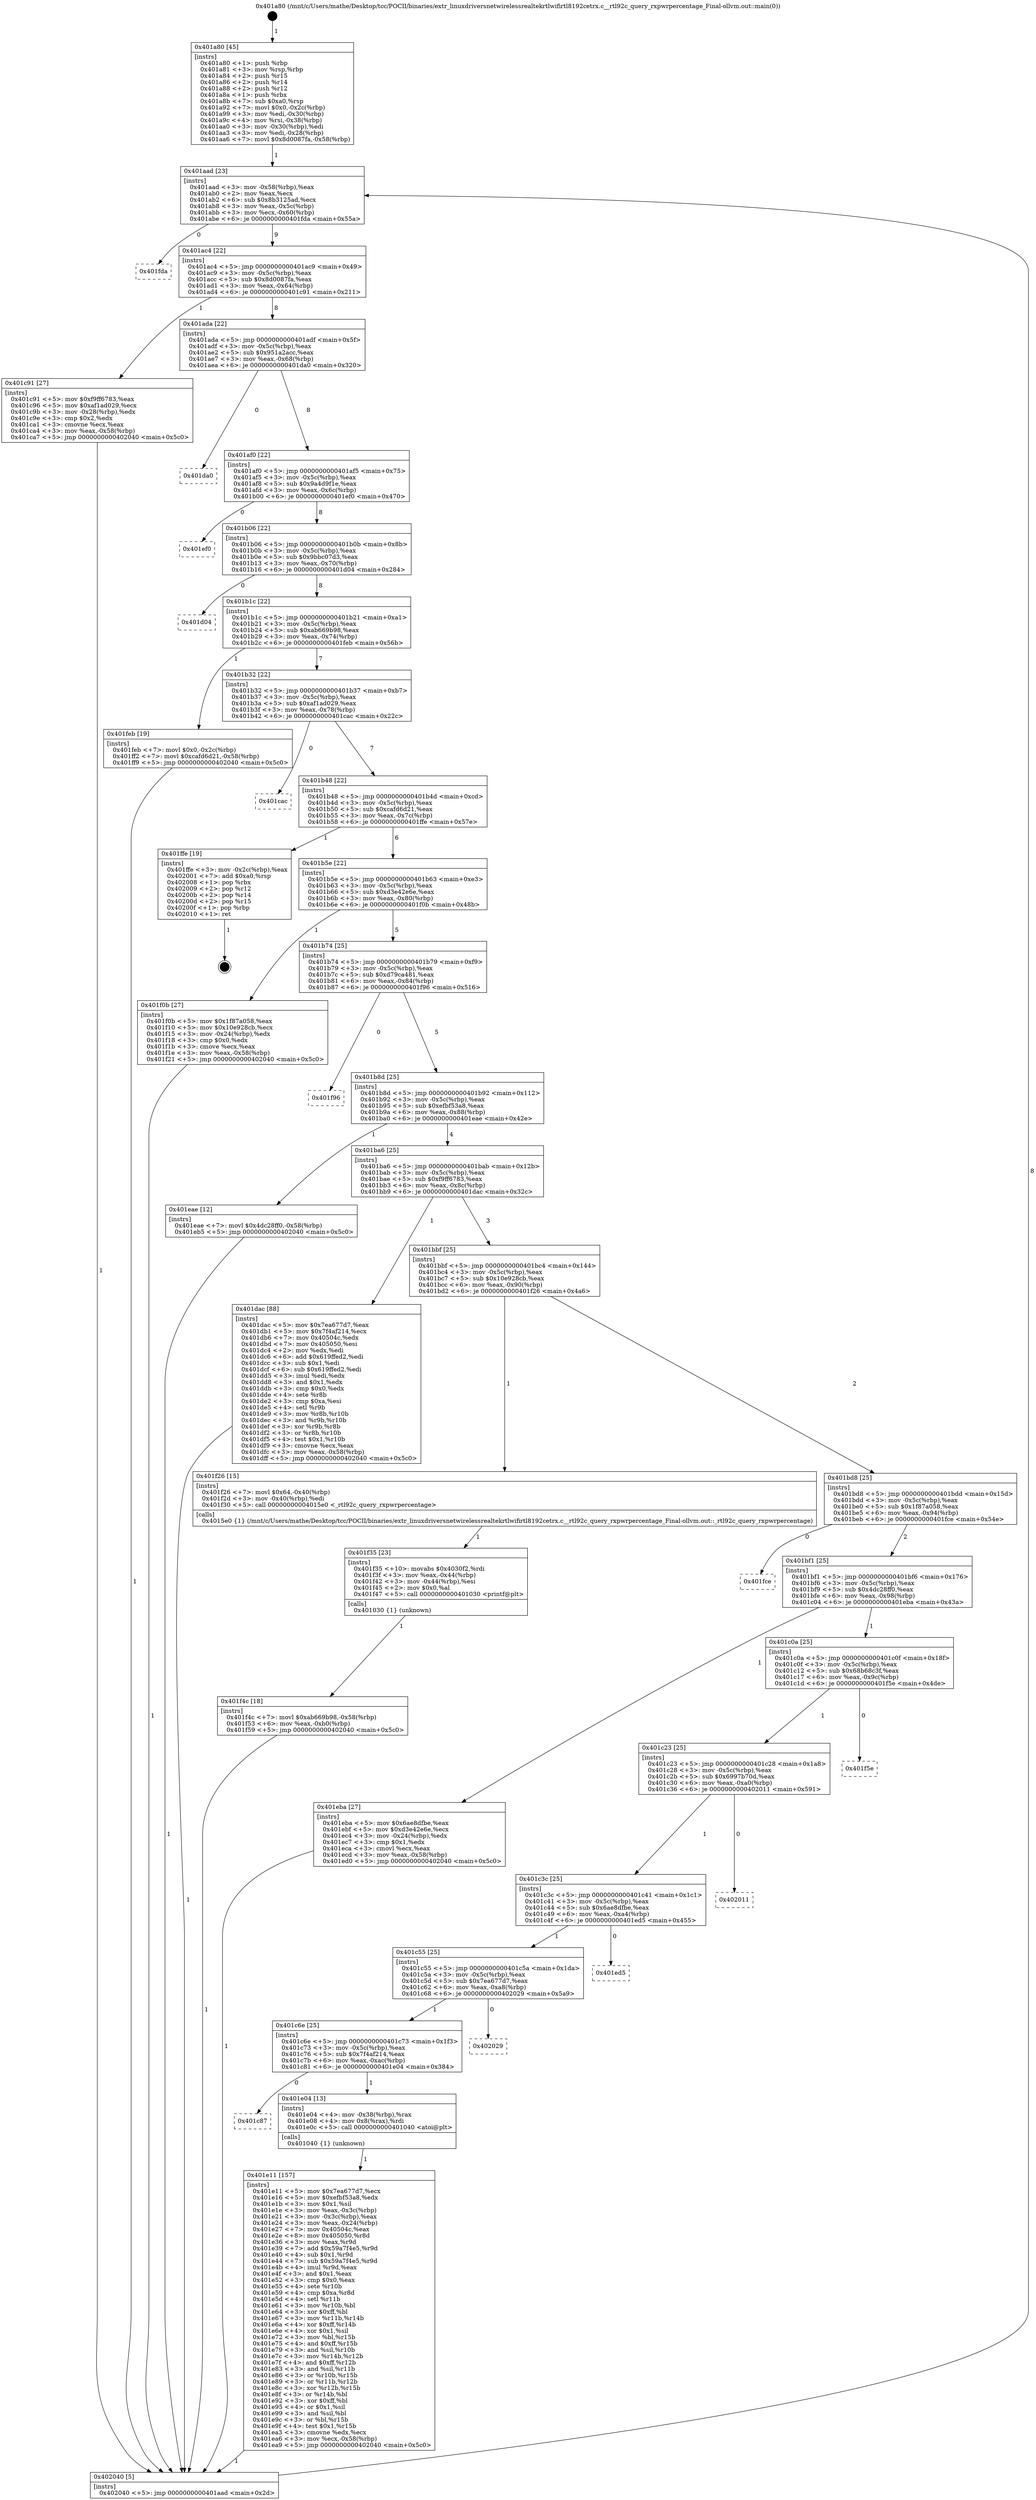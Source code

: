 digraph "0x401a80" {
  label = "0x401a80 (/mnt/c/Users/mathe/Desktop/tcc/POCII/binaries/extr_linuxdriversnetwirelessrealtekrtlwifirtl8192cetrx.c__rtl92c_query_rxpwrpercentage_Final-ollvm.out::main(0))"
  labelloc = "t"
  node[shape=record]

  Entry [label="",width=0.3,height=0.3,shape=circle,fillcolor=black,style=filled]
  "0x401aad" [label="{
     0x401aad [23]\l
     | [instrs]\l
     &nbsp;&nbsp;0x401aad \<+3\>: mov -0x58(%rbp),%eax\l
     &nbsp;&nbsp;0x401ab0 \<+2\>: mov %eax,%ecx\l
     &nbsp;&nbsp;0x401ab2 \<+6\>: sub $0x8b3125ad,%ecx\l
     &nbsp;&nbsp;0x401ab8 \<+3\>: mov %eax,-0x5c(%rbp)\l
     &nbsp;&nbsp;0x401abb \<+3\>: mov %ecx,-0x60(%rbp)\l
     &nbsp;&nbsp;0x401abe \<+6\>: je 0000000000401fda \<main+0x55a\>\l
  }"]
  "0x401fda" [label="{
     0x401fda\l
  }", style=dashed]
  "0x401ac4" [label="{
     0x401ac4 [22]\l
     | [instrs]\l
     &nbsp;&nbsp;0x401ac4 \<+5\>: jmp 0000000000401ac9 \<main+0x49\>\l
     &nbsp;&nbsp;0x401ac9 \<+3\>: mov -0x5c(%rbp),%eax\l
     &nbsp;&nbsp;0x401acc \<+5\>: sub $0x8d0087fa,%eax\l
     &nbsp;&nbsp;0x401ad1 \<+3\>: mov %eax,-0x64(%rbp)\l
     &nbsp;&nbsp;0x401ad4 \<+6\>: je 0000000000401c91 \<main+0x211\>\l
  }"]
  Exit [label="",width=0.3,height=0.3,shape=circle,fillcolor=black,style=filled,peripheries=2]
  "0x401c91" [label="{
     0x401c91 [27]\l
     | [instrs]\l
     &nbsp;&nbsp;0x401c91 \<+5\>: mov $0xf9ff6783,%eax\l
     &nbsp;&nbsp;0x401c96 \<+5\>: mov $0xaf1ad029,%ecx\l
     &nbsp;&nbsp;0x401c9b \<+3\>: mov -0x28(%rbp),%edx\l
     &nbsp;&nbsp;0x401c9e \<+3\>: cmp $0x2,%edx\l
     &nbsp;&nbsp;0x401ca1 \<+3\>: cmovne %ecx,%eax\l
     &nbsp;&nbsp;0x401ca4 \<+3\>: mov %eax,-0x58(%rbp)\l
     &nbsp;&nbsp;0x401ca7 \<+5\>: jmp 0000000000402040 \<main+0x5c0\>\l
  }"]
  "0x401ada" [label="{
     0x401ada [22]\l
     | [instrs]\l
     &nbsp;&nbsp;0x401ada \<+5\>: jmp 0000000000401adf \<main+0x5f\>\l
     &nbsp;&nbsp;0x401adf \<+3\>: mov -0x5c(%rbp),%eax\l
     &nbsp;&nbsp;0x401ae2 \<+5\>: sub $0x951a2acc,%eax\l
     &nbsp;&nbsp;0x401ae7 \<+3\>: mov %eax,-0x68(%rbp)\l
     &nbsp;&nbsp;0x401aea \<+6\>: je 0000000000401da0 \<main+0x320\>\l
  }"]
  "0x402040" [label="{
     0x402040 [5]\l
     | [instrs]\l
     &nbsp;&nbsp;0x402040 \<+5\>: jmp 0000000000401aad \<main+0x2d\>\l
  }"]
  "0x401a80" [label="{
     0x401a80 [45]\l
     | [instrs]\l
     &nbsp;&nbsp;0x401a80 \<+1\>: push %rbp\l
     &nbsp;&nbsp;0x401a81 \<+3\>: mov %rsp,%rbp\l
     &nbsp;&nbsp;0x401a84 \<+2\>: push %r15\l
     &nbsp;&nbsp;0x401a86 \<+2\>: push %r14\l
     &nbsp;&nbsp;0x401a88 \<+2\>: push %r12\l
     &nbsp;&nbsp;0x401a8a \<+1\>: push %rbx\l
     &nbsp;&nbsp;0x401a8b \<+7\>: sub $0xa0,%rsp\l
     &nbsp;&nbsp;0x401a92 \<+7\>: movl $0x0,-0x2c(%rbp)\l
     &nbsp;&nbsp;0x401a99 \<+3\>: mov %edi,-0x30(%rbp)\l
     &nbsp;&nbsp;0x401a9c \<+4\>: mov %rsi,-0x38(%rbp)\l
     &nbsp;&nbsp;0x401aa0 \<+3\>: mov -0x30(%rbp),%edi\l
     &nbsp;&nbsp;0x401aa3 \<+3\>: mov %edi,-0x28(%rbp)\l
     &nbsp;&nbsp;0x401aa6 \<+7\>: movl $0x8d0087fa,-0x58(%rbp)\l
  }"]
  "0x401f4c" [label="{
     0x401f4c [18]\l
     | [instrs]\l
     &nbsp;&nbsp;0x401f4c \<+7\>: movl $0xab669b98,-0x58(%rbp)\l
     &nbsp;&nbsp;0x401f53 \<+6\>: mov %eax,-0xb0(%rbp)\l
     &nbsp;&nbsp;0x401f59 \<+5\>: jmp 0000000000402040 \<main+0x5c0\>\l
  }"]
  "0x401da0" [label="{
     0x401da0\l
  }", style=dashed]
  "0x401af0" [label="{
     0x401af0 [22]\l
     | [instrs]\l
     &nbsp;&nbsp;0x401af0 \<+5\>: jmp 0000000000401af5 \<main+0x75\>\l
     &nbsp;&nbsp;0x401af5 \<+3\>: mov -0x5c(%rbp),%eax\l
     &nbsp;&nbsp;0x401af8 \<+5\>: sub $0x9a4d9f1e,%eax\l
     &nbsp;&nbsp;0x401afd \<+3\>: mov %eax,-0x6c(%rbp)\l
     &nbsp;&nbsp;0x401b00 \<+6\>: je 0000000000401ef0 \<main+0x470\>\l
  }"]
  "0x401f35" [label="{
     0x401f35 [23]\l
     | [instrs]\l
     &nbsp;&nbsp;0x401f35 \<+10\>: movabs $0x4030f2,%rdi\l
     &nbsp;&nbsp;0x401f3f \<+3\>: mov %eax,-0x44(%rbp)\l
     &nbsp;&nbsp;0x401f42 \<+3\>: mov -0x44(%rbp),%esi\l
     &nbsp;&nbsp;0x401f45 \<+2\>: mov $0x0,%al\l
     &nbsp;&nbsp;0x401f47 \<+5\>: call 0000000000401030 \<printf@plt\>\l
     | [calls]\l
     &nbsp;&nbsp;0x401030 \{1\} (unknown)\l
  }"]
  "0x401ef0" [label="{
     0x401ef0\l
  }", style=dashed]
  "0x401b06" [label="{
     0x401b06 [22]\l
     | [instrs]\l
     &nbsp;&nbsp;0x401b06 \<+5\>: jmp 0000000000401b0b \<main+0x8b\>\l
     &nbsp;&nbsp;0x401b0b \<+3\>: mov -0x5c(%rbp),%eax\l
     &nbsp;&nbsp;0x401b0e \<+5\>: sub $0x9bbc07d3,%eax\l
     &nbsp;&nbsp;0x401b13 \<+3\>: mov %eax,-0x70(%rbp)\l
     &nbsp;&nbsp;0x401b16 \<+6\>: je 0000000000401d04 \<main+0x284\>\l
  }"]
  "0x401e11" [label="{
     0x401e11 [157]\l
     | [instrs]\l
     &nbsp;&nbsp;0x401e11 \<+5\>: mov $0x7ea677d7,%ecx\l
     &nbsp;&nbsp;0x401e16 \<+5\>: mov $0xefbf53a8,%edx\l
     &nbsp;&nbsp;0x401e1b \<+3\>: mov $0x1,%sil\l
     &nbsp;&nbsp;0x401e1e \<+3\>: mov %eax,-0x3c(%rbp)\l
     &nbsp;&nbsp;0x401e21 \<+3\>: mov -0x3c(%rbp),%eax\l
     &nbsp;&nbsp;0x401e24 \<+3\>: mov %eax,-0x24(%rbp)\l
     &nbsp;&nbsp;0x401e27 \<+7\>: mov 0x40504c,%eax\l
     &nbsp;&nbsp;0x401e2e \<+8\>: mov 0x405050,%r8d\l
     &nbsp;&nbsp;0x401e36 \<+3\>: mov %eax,%r9d\l
     &nbsp;&nbsp;0x401e39 \<+7\>: add $0x59a7f4e5,%r9d\l
     &nbsp;&nbsp;0x401e40 \<+4\>: sub $0x1,%r9d\l
     &nbsp;&nbsp;0x401e44 \<+7\>: sub $0x59a7f4e5,%r9d\l
     &nbsp;&nbsp;0x401e4b \<+4\>: imul %r9d,%eax\l
     &nbsp;&nbsp;0x401e4f \<+3\>: and $0x1,%eax\l
     &nbsp;&nbsp;0x401e52 \<+3\>: cmp $0x0,%eax\l
     &nbsp;&nbsp;0x401e55 \<+4\>: sete %r10b\l
     &nbsp;&nbsp;0x401e59 \<+4\>: cmp $0xa,%r8d\l
     &nbsp;&nbsp;0x401e5d \<+4\>: setl %r11b\l
     &nbsp;&nbsp;0x401e61 \<+3\>: mov %r10b,%bl\l
     &nbsp;&nbsp;0x401e64 \<+3\>: xor $0xff,%bl\l
     &nbsp;&nbsp;0x401e67 \<+3\>: mov %r11b,%r14b\l
     &nbsp;&nbsp;0x401e6a \<+4\>: xor $0xff,%r14b\l
     &nbsp;&nbsp;0x401e6e \<+4\>: xor $0x1,%sil\l
     &nbsp;&nbsp;0x401e72 \<+3\>: mov %bl,%r15b\l
     &nbsp;&nbsp;0x401e75 \<+4\>: and $0xff,%r15b\l
     &nbsp;&nbsp;0x401e79 \<+3\>: and %sil,%r10b\l
     &nbsp;&nbsp;0x401e7c \<+3\>: mov %r14b,%r12b\l
     &nbsp;&nbsp;0x401e7f \<+4\>: and $0xff,%r12b\l
     &nbsp;&nbsp;0x401e83 \<+3\>: and %sil,%r11b\l
     &nbsp;&nbsp;0x401e86 \<+3\>: or %r10b,%r15b\l
     &nbsp;&nbsp;0x401e89 \<+3\>: or %r11b,%r12b\l
     &nbsp;&nbsp;0x401e8c \<+3\>: xor %r12b,%r15b\l
     &nbsp;&nbsp;0x401e8f \<+3\>: or %r14b,%bl\l
     &nbsp;&nbsp;0x401e92 \<+3\>: xor $0xff,%bl\l
     &nbsp;&nbsp;0x401e95 \<+4\>: or $0x1,%sil\l
     &nbsp;&nbsp;0x401e99 \<+3\>: and %sil,%bl\l
     &nbsp;&nbsp;0x401e9c \<+3\>: or %bl,%r15b\l
     &nbsp;&nbsp;0x401e9f \<+4\>: test $0x1,%r15b\l
     &nbsp;&nbsp;0x401ea3 \<+3\>: cmovne %edx,%ecx\l
     &nbsp;&nbsp;0x401ea6 \<+3\>: mov %ecx,-0x58(%rbp)\l
     &nbsp;&nbsp;0x401ea9 \<+5\>: jmp 0000000000402040 \<main+0x5c0\>\l
  }"]
  "0x401d04" [label="{
     0x401d04\l
  }", style=dashed]
  "0x401b1c" [label="{
     0x401b1c [22]\l
     | [instrs]\l
     &nbsp;&nbsp;0x401b1c \<+5\>: jmp 0000000000401b21 \<main+0xa1\>\l
     &nbsp;&nbsp;0x401b21 \<+3\>: mov -0x5c(%rbp),%eax\l
     &nbsp;&nbsp;0x401b24 \<+5\>: sub $0xab669b98,%eax\l
     &nbsp;&nbsp;0x401b29 \<+3\>: mov %eax,-0x74(%rbp)\l
     &nbsp;&nbsp;0x401b2c \<+6\>: je 0000000000401feb \<main+0x56b\>\l
  }"]
  "0x401c87" [label="{
     0x401c87\l
  }", style=dashed]
  "0x401feb" [label="{
     0x401feb [19]\l
     | [instrs]\l
     &nbsp;&nbsp;0x401feb \<+7\>: movl $0x0,-0x2c(%rbp)\l
     &nbsp;&nbsp;0x401ff2 \<+7\>: movl $0xcafd6d21,-0x58(%rbp)\l
     &nbsp;&nbsp;0x401ff9 \<+5\>: jmp 0000000000402040 \<main+0x5c0\>\l
  }"]
  "0x401b32" [label="{
     0x401b32 [22]\l
     | [instrs]\l
     &nbsp;&nbsp;0x401b32 \<+5\>: jmp 0000000000401b37 \<main+0xb7\>\l
     &nbsp;&nbsp;0x401b37 \<+3\>: mov -0x5c(%rbp),%eax\l
     &nbsp;&nbsp;0x401b3a \<+5\>: sub $0xaf1ad029,%eax\l
     &nbsp;&nbsp;0x401b3f \<+3\>: mov %eax,-0x78(%rbp)\l
     &nbsp;&nbsp;0x401b42 \<+6\>: je 0000000000401cac \<main+0x22c\>\l
  }"]
  "0x401e04" [label="{
     0x401e04 [13]\l
     | [instrs]\l
     &nbsp;&nbsp;0x401e04 \<+4\>: mov -0x38(%rbp),%rax\l
     &nbsp;&nbsp;0x401e08 \<+4\>: mov 0x8(%rax),%rdi\l
     &nbsp;&nbsp;0x401e0c \<+5\>: call 0000000000401040 \<atoi@plt\>\l
     | [calls]\l
     &nbsp;&nbsp;0x401040 \{1\} (unknown)\l
  }"]
  "0x401cac" [label="{
     0x401cac\l
  }", style=dashed]
  "0x401b48" [label="{
     0x401b48 [22]\l
     | [instrs]\l
     &nbsp;&nbsp;0x401b48 \<+5\>: jmp 0000000000401b4d \<main+0xcd\>\l
     &nbsp;&nbsp;0x401b4d \<+3\>: mov -0x5c(%rbp),%eax\l
     &nbsp;&nbsp;0x401b50 \<+5\>: sub $0xcafd6d21,%eax\l
     &nbsp;&nbsp;0x401b55 \<+3\>: mov %eax,-0x7c(%rbp)\l
     &nbsp;&nbsp;0x401b58 \<+6\>: je 0000000000401ffe \<main+0x57e\>\l
  }"]
  "0x401c6e" [label="{
     0x401c6e [25]\l
     | [instrs]\l
     &nbsp;&nbsp;0x401c6e \<+5\>: jmp 0000000000401c73 \<main+0x1f3\>\l
     &nbsp;&nbsp;0x401c73 \<+3\>: mov -0x5c(%rbp),%eax\l
     &nbsp;&nbsp;0x401c76 \<+5\>: sub $0x7f4af214,%eax\l
     &nbsp;&nbsp;0x401c7b \<+6\>: mov %eax,-0xac(%rbp)\l
     &nbsp;&nbsp;0x401c81 \<+6\>: je 0000000000401e04 \<main+0x384\>\l
  }"]
  "0x401ffe" [label="{
     0x401ffe [19]\l
     | [instrs]\l
     &nbsp;&nbsp;0x401ffe \<+3\>: mov -0x2c(%rbp),%eax\l
     &nbsp;&nbsp;0x402001 \<+7\>: add $0xa0,%rsp\l
     &nbsp;&nbsp;0x402008 \<+1\>: pop %rbx\l
     &nbsp;&nbsp;0x402009 \<+2\>: pop %r12\l
     &nbsp;&nbsp;0x40200b \<+2\>: pop %r14\l
     &nbsp;&nbsp;0x40200d \<+2\>: pop %r15\l
     &nbsp;&nbsp;0x40200f \<+1\>: pop %rbp\l
     &nbsp;&nbsp;0x402010 \<+1\>: ret\l
  }"]
  "0x401b5e" [label="{
     0x401b5e [22]\l
     | [instrs]\l
     &nbsp;&nbsp;0x401b5e \<+5\>: jmp 0000000000401b63 \<main+0xe3\>\l
     &nbsp;&nbsp;0x401b63 \<+3\>: mov -0x5c(%rbp),%eax\l
     &nbsp;&nbsp;0x401b66 \<+5\>: sub $0xd3e42e6e,%eax\l
     &nbsp;&nbsp;0x401b6b \<+3\>: mov %eax,-0x80(%rbp)\l
     &nbsp;&nbsp;0x401b6e \<+6\>: je 0000000000401f0b \<main+0x48b\>\l
  }"]
  "0x402029" [label="{
     0x402029\l
  }", style=dashed]
  "0x401f0b" [label="{
     0x401f0b [27]\l
     | [instrs]\l
     &nbsp;&nbsp;0x401f0b \<+5\>: mov $0x1f87a058,%eax\l
     &nbsp;&nbsp;0x401f10 \<+5\>: mov $0x10e928cb,%ecx\l
     &nbsp;&nbsp;0x401f15 \<+3\>: mov -0x24(%rbp),%edx\l
     &nbsp;&nbsp;0x401f18 \<+3\>: cmp $0x0,%edx\l
     &nbsp;&nbsp;0x401f1b \<+3\>: cmove %ecx,%eax\l
     &nbsp;&nbsp;0x401f1e \<+3\>: mov %eax,-0x58(%rbp)\l
     &nbsp;&nbsp;0x401f21 \<+5\>: jmp 0000000000402040 \<main+0x5c0\>\l
  }"]
  "0x401b74" [label="{
     0x401b74 [25]\l
     | [instrs]\l
     &nbsp;&nbsp;0x401b74 \<+5\>: jmp 0000000000401b79 \<main+0xf9\>\l
     &nbsp;&nbsp;0x401b79 \<+3\>: mov -0x5c(%rbp),%eax\l
     &nbsp;&nbsp;0x401b7c \<+5\>: sub $0xd79ca481,%eax\l
     &nbsp;&nbsp;0x401b81 \<+6\>: mov %eax,-0x84(%rbp)\l
     &nbsp;&nbsp;0x401b87 \<+6\>: je 0000000000401f96 \<main+0x516\>\l
  }"]
  "0x401c55" [label="{
     0x401c55 [25]\l
     | [instrs]\l
     &nbsp;&nbsp;0x401c55 \<+5\>: jmp 0000000000401c5a \<main+0x1da\>\l
     &nbsp;&nbsp;0x401c5a \<+3\>: mov -0x5c(%rbp),%eax\l
     &nbsp;&nbsp;0x401c5d \<+5\>: sub $0x7ea677d7,%eax\l
     &nbsp;&nbsp;0x401c62 \<+6\>: mov %eax,-0xa8(%rbp)\l
     &nbsp;&nbsp;0x401c68 \<+6\>: je 0000000000402029 \<main+0x5a9\>\l
  }"]
  "0x401f96" [label="{
     0x401f96\l
  }", style=dashed]
  "0x401b8d" [label="{
     0x401b8d [25]\l
     | [instrs]\l
     &nbsp;&nbsp;0x401b8d \<+5\>: jmp 0000000000401b92 \<main+0x112\>\l
     &nbsp;&nbsp;0x401b92 \<+3\>: mov -0x5c(%rbp),%eax\l
     &nbsp;&nbsp;0x401b95 \<+5\>: sub $0xefbf53a8,%eax\l
     &nbsp;&nbsp;0x401b9a \<+6\>: mov %eax,-0x88(%rbp)\l
     &nbsp;&nbsp;0x401ba0 \<+6\>: je 0000000000401eae \<main+0x42e\>\l
  }"]
  "0x401ed5" [label="{
     0x401ed5\l
  }", style=dashed]
  "0x401eae" [label="{
     0x401eae [12]\l
     | [instrs]\l
     &nbsp;&nbsp;0x401eae \<+7\>: movl $0x4dc28ff0,-0x58(%rbp)\l
     &nbsp;&nbsp;0x401eb5 \<+5\>: jmp 0000000000402040 \<main+0x5c0\>\l
  }"]
  "0x401ba6" [label="{
     0x401ba6 [25]\l
     | [instrs]\l
     &nbsp;&nbsp;0x401ba6 \<+5\>: jmp 0000000000401bab \<main+0x12b\>\l
     &nbsp;&nbsp;0x401bab \<+3\>: mov -0x5c(%rbp),%eax\l
     &nbsp;&nbsp;0x401bae \<+5\>: sub $0xf9ff6783,%eax\l
     &nbsp;&nbsp;0x401bb3 \<+6\>: mov %eax,-0x8c(%rbp)\l
     &nbsp;&nbsp;0x401bb9 \<+6\>: je 0000000000401dac \<main+0x32c\>\l
  }"]
  "0x401c3c" [label="{
     0x401c3c [25]\l
     | [instrs]\l
     &nbsp;&nbsp;0x401c3c \<+5\>: jmp 0000000000401c41 \<main+0x1c1\>\l
     &nbsp;&nbsp;0x401c41 \<+3\>: mov -0x5c(%rbp),%eax\l
     &nbsp;&nbsp;0x401c44 \<+5\>: sub $0x6ae8dfbe,%eax\l
     &nbsp;&nbsp;0x401c49 \<+6\>: mov %eax,-0xa4(%rbp)\l
     &nbsp;&nbsp;0x401c4f \<+6\>: je 0000000000401ed5 \<main+0x455\>\l
  }"]
  "0x401dac" [label="{
     0x401dac [88]\l
     | [instrs]\l
     &nbsp;&nbsp;0x401dac \<+5\>: mov $0x7ea677d7,%eax\l
     &nbsp;&nbsp;0x401db1 \<+5\>: mov $0x7f4af214,%ecx\l
     &nbsp;&nbsp;0x401db6 \<+7\>: mov 0x40504c,%edx\l
     &nbsp;&nbsp;0x401dbd \<+7\>: mov 0x405050,%esi\l
     &nbsp;&nbsp;0x401dc4 \<+2\>: mov %edx,%edi\l
     &nbsp;&nbsp;0x401dc6 \<+6\>: add $0x619ffed2,%edi\l
     &nbsp;&nbsp;0x401dcc \<+3\>: sub $0x1,%edi\l
     &nbsp;&nbsp;0x401dcf \<+6\>: sub $0x619ffed2,%edi\l
     &nbsp;&nbsp;0x401dd5 \<+3\>: imul %edi,%edx\l
     &nbsp;&nbsp;0x401dd8 \<+3\>: and $0x1,%edx\l
     &nbsp;&nbsp;0x401ddb \<+3\>: cmp $0x0,%edx\l
     &nbsp;&nbsp;0x401dde \<+4\>: sete %r8b\l
     &nbsp;&nbsp;0x401de2 \<+3\>: cmp $0xa,%esi\l
     &nbsp;&nbsp;0x401de5 \<+4\>: setl %r9b\l
     &nbsp;&nbsp;0x401de9 \<+3\>: mov %r8b,%r10b\l
     &nbsp;&nbsp;0x401dec \<+3\>: and %r9b,%r10b\l
     &nbsp;&nbsp;0x401def \<+3\>: xor %r9b,%r8b\l
     &nbsp;&nbsp;0x401df2 \<+3\>: or %r8b,%r10b\l
     &nbsp;&nbsp;0x401df5 \<+4\>: test $0x1,%r10b\l
     &nbsp;&nbsp;0x401df9 \<+3\>: cmovne %ecx,%eax\l
     &nbsp;&nbsp;0x401dfc \<+3\>: mov %eax,-0x58(%rbp)\l
     &nbsp;&nbsp;0x401dff \<+5\>: jmp 0000000000402040 \<main+0x5c0\>\l
  }"]
  "0x401bbf" [label="{
     0x401bbf [25]\l
     | [instrs]\l
     &nbsp;&nbsp;0x401bbf \<+5\>: jmp 0000000000401bc4 \<main+0x144\>\l
     &nbsp;&nbsp;0x401bc4 \<+3\>: mov -0x5c(%rbp),%eax\l
     &nbsp;&nbsp;0x401bc7 \<+5\>: sub $0x10e928cb,%eax\l
     &nbsp;&nbsp;0x401bcc \<+6\>: mov %eax,-0x90(%rbp)\l
     &nbsp;&nbsp;0x401bd2 \<+6\>: je 0000000000401f26 \<main+0x4a6\>\l
  }"]
  "0x402011" [label="{
     0x402011\l
  }", style=dashed]
  "0x401f26" [label="{
     0x401f26 [15]\l
     | [instrs]\l
     &nbsp;&nbsp;0x401f26 \<+7\>: movl $0x64,-0x40(%rbp)\l
     &nbsp;&nbsp;0x401f2d \<+3\>: mov -0x40(%rbp),%edi\l
     &nbsp;&nbsp;0x401f30 \<+5\>: call 00000000004015e0 \<_rtl92c_query_rxpwrpercentage\>\l
     | [calls]\l
     &nbsp;&nbsp;0x4015e0 \{1\} (/mnt/c/Users/mathe/Desktop/tcc/POCII/binaries/extr_linuxdriversnetwirelessrealtekrtlwifirtl8192cetrx.c__rtl92c_query_rxpwrpercentage_Final-ollvm.out::_rtl92c_query_rxpwrpercentage)\l
  }"]
  "0x401bd8" [label="{
     0x401bd8 [25]\l
     | [instrs]\l
     &nbsp;&nbsp;0x401bd8 \<+5\>: jmp 0000000000401bdd \<main+0x15d\>\l
     &nbsp;&nbsp;0x401bdd \<+3\>: mov -0x5c(%rbp),%eax\l
     &nbsp;&nbsp;0x401be0 \<+5\>: sub $0x1f87a058,%eax\l
     &nbsp;&nbsp;0x401be5 \<+6\>: mov %eax,-0x94(%rbp)\l
     &nbsp;&nbsp;0x401beb \<+6\>: je 0000000000401fce \<main+0x54e\>\l
  }"]
  "0x401c23" [label="{
     0x401c23 [25]\l
     | [instrs]\l
     &nbsp;&nbsp;0x401c23 \<+5\>: jmp 0000000000401c28 \<main+0x1a8\>\l
     &nbsp;&nbsp;0x401c28 \<+3\>: mov -0x5c(%rbp),%eax\l
     &nbsp;&nbsp;0x401c2b \<+5\>: sub $0x6997b70d,%eax\l
     &nbsp;&nbsp;0x401c30 \<+6\>: mov %eax,-0xa0(%rbp)\l
     &nbsp;&nbsp;0x401c36 \<+6\>: je 0000000000402011 \<main+0x591\>\l
  }"]
  "0x401fce" [label="{
     0x401fce\l
  }", style=dashed]
  "0x401bf1" [label="{
     0x401bf1 [25]\l
     | [instrs]\l
     &nbsp;&nbsp;0x401bf1 \<+5\>: jmp 0000000000401bf6 \<main+0x176\>\l
     &nbsp;&nbsp;0x401bf6 \<+3\>: mov -0x5c(%rbp),%eax\l
     &nbsp;&nbsp;0x401bf9 \<+5\>: sub $0x4dc28ff0,%eax\l
     &nbsp;&nbsp;0x401bfe \<+6\>: mov %eax,-0x98(%rbp)\l
     &nbsp;&nbsp;0x401c04 \<+6\>: je 0000000000401eba \<main+0x43a\>\l
  }"]
  "0x401f5e" [label="{
     0x401f5e\l
  }", style=dashed]
  "0x401eba" [label="{
     0x401eba [27]\l
     | [instrs]\l
     &nbsp;&nbsp;0x401eba \<+5\>: mov $0x6ae8dfbe,%eax\l
     &nbsp;&nbsp;0x401ebf \<+5\>: mov $0xd3e42e6e,%ecx\l
     &nbsp;&nbsp;0x401ec4 \<+3\>: mov -0x24(%rbp),%edx\l
     &nbsp;&nbsp;0x401ec7 \<+3\>: cmp $0x1,%edx\l
     &nbsp;&nbsp;0x401eca \<+3\>: cmovl %ecx,%eax\l
     &nbsp;&nbsp;0x401ecd \<+3\>: mov %eax,-0x58(%rbp)\l
     &nbsp;&nbsp;0x401ed0 \<+5\>: jmp 0000000000402040 \<main+0x5c0\>\l
  }"]
  "0x401c0a" [label="{
     0x401c0a [25]\l
     | [instrs]\l
     &nbsp;&nbsp;0x401c0a \<+5\>: jmp 0000000000401c0f \<main+0x18f\>\l
     &nbsp;&nbsp;0x401c0f \<+3\>: mov -0x5c(%rbp),%eax\l
     &nbsp;&nbsp;0x401c12 \<+5\>: sub $0x68b68c3f,%eax\l
     &nbsp;&nbsp;0x401c17 \<+6\>: mov %eax,-0x9c(%rbp)\l
     &nbsp;&nbsp;0x401c1d \<+6\>: je 0000000000401f5e \<main+0x4de\>\l
  }"]
  Entry -> "0x401a80" [label=" 1"]
  "0x401aad" -> "0x401fda" [label=" 0"]
  "0x401aad" -> "0x401ac4" [label=" 9"]
  "0x401ffe" -> Exit [label=" 1"]
  "0x401ac4" -> "0x401c91" [label=" 1"]
  "0x401ac4" -> "0x401ada" [label=" 8"]
  "0x401c91" -> "0x402040" [label=" 1"]
  "0x401a80" -> "0x401aad" [label=" 1"]
  "0x402040" -> "0x401aad" [label=" 8"]
  "0x401feb" -> "0x402040" [label=" 1"]
  "0x401ada" -> "0x401da0" [label=" 0"]
  "0x401ada" -> "0x401af0" [label=" 8"]
  "0x401f4c" -> "0x402040" [label=" 1"]
  "0x401af0" -> "0x401ef0" [label=" 0"]
  "0x401af0" -> "0x401b06" [label=" 8"]
  "0x401f35" -> "0x401f4c" [label=" 1"]
  "0x401b06" -> "0x401d04" [label=" 0"]
  "0x401b06" -> "0x401b1c" [label=" 8"]
  "0x401f26" -> "0x401f35" [label=" 1"]
  "0x401b1c" -> "0x401feb" [label=" 1"]
  "0x401b1c" -> "0x401b32" [label=" 7"]
  "0x401f0b" -> "0x402040" [label=" 1"]
  "0x401b32" -> "0x401cac" [label=" 0"]
  "0x401b32" -> "0x401b48" [label=" 7"]
  "0x401eba" -> "0x402040" [label=" 1"]
  "0x401b48" -> "0x401ffe" [label=" 1"]
  "0x401b48" -> "0x401b5e" [label=" 6"]
  "0x401e11" -> "0x402040" [label=" 1"]
  "0x401b5e" -> "0x401f0b" [label=" 1"]
  "0x401b5e" -> "0x401b74" [label=" 5"]
  "0x401e04" -> "0x401e11" [label=" 1"]
  "0x401b74" -> "0x401f96" [label=" 0"]
  "0x401b74" -> "0x401b8d" [label=" 5"]
  "0x401c6e" -> "0x401e04" [label=" 1"]
  "0x401b8d" -> "0x401eae" [label=" 1"]
  "0x401b8d" -> "0x401ba6" [label=" 4"]
  "0x401eae" -> "0x402040" [label=" 1"]
  "0x401ba6" -> "0x401dac" [label=" 1"]
  "0x401ba6" -> "0x401bbf" [label=" 3"]
  "0x401dac" -> "0x402040" [label=" 1"]
  "0x401c55" -> "0x402029" [label=" 0"]
  "0x401bbf" -> "0x401f26" [label=" 1"]
  "0x401bbf" -> "0x401bd8" [label=" 2"]
  "0x401c6e" -> "0x401c87" [label=" 0"]
  "0x401bd8" -> "0x401fce" [label=" 0"]
  "0x401bd8" -> "0x401bf1" [label=" 2"]
  "0x401c3c" -> "0x401ed5" [label=" 0"]
  "0x401bf1" -> "0x401eba" [label=" 1"]
  "0x401bf1" -> "0x401c0a" [label=" 1"]
  "0x401c55" -> "0x401c6e" [label=" 1"]
  "0x401c0a" -> "0x401f5e" [label=" 0"]
  "0x401c0a" -> "0x401c23" [label=" 1"]
  "0x401c3c" -> "0x401c55" [label=" 1"]
  "0x401c23" -> "0x402011" [label=" 0"]
  "0x401c23" -> "0x401c3c" [label=" 1"]
}
